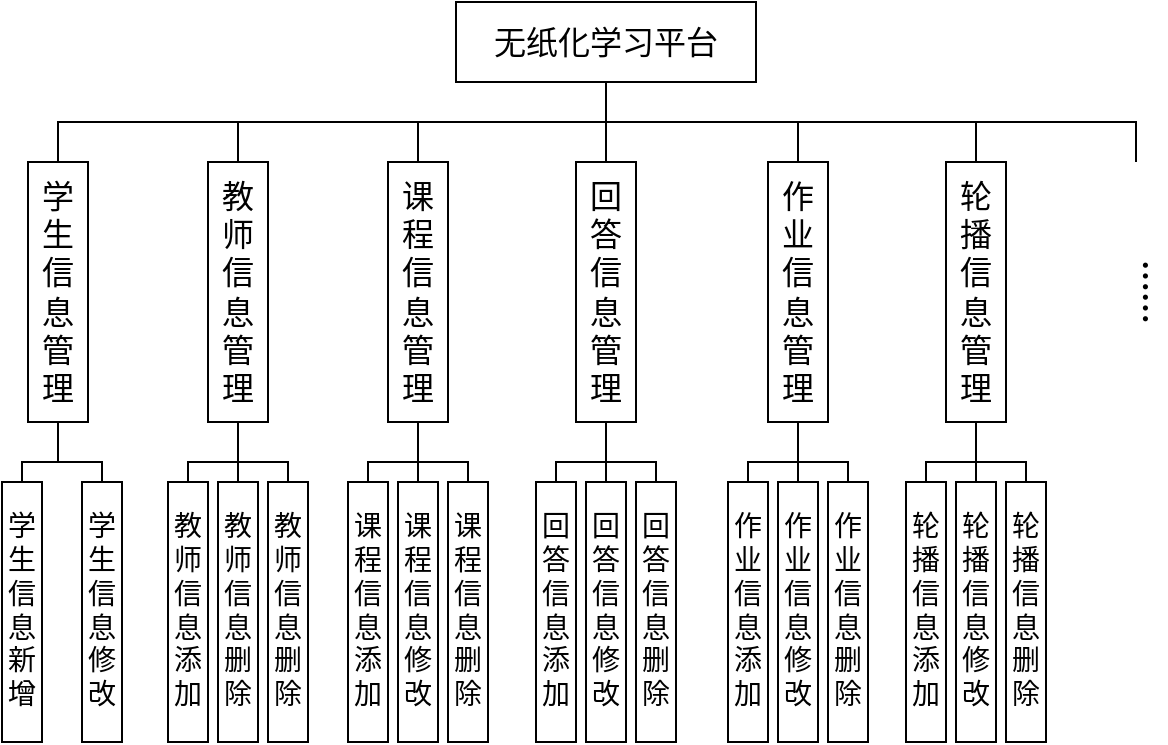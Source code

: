 <mxfile version="18.0.2" type="github">
  <diagram id="XVO9AAxLQijC5iL2iSVY" name="第 1 页">
    <mxGraphModel dx="1185" dy="588" grid="1" gridSize="10" guides="1" tooltips="1" connect="1" arrows="1" fold="1" page="1" pageScale="1" pageWidth="827" pageHeight="1169" math="0" shadow="0">
      <root>
        <mxCell id="0" />
        <mxCell id="1" parent="0" />
        <mxCell id="rA-lsOS7G83opefxdlpn-10" style="edgeStyle=orthogonalEdgeStyle;rounded=0;orthogonalLoop=1;jettySize=auto;html=1;entryX=0.5;entryY=0;entryDx=0;entryDy=0;fontSize=16;endArrow=none;endFill=0;fontFamily=宋体;" edge="1" parent="1" source="rA-lsOS7G83opefxdlpn-1" target="rA-lsOS7G83opefxdlpn-2">
          <mxGeometry relative="1" as="geometry">
            <Array as="points">
              <mxPoint x="429" y="200" />
              <mxPoint x="155" y="200" />
            </Array>
          </mxGeometry>
        </mxCell>
        <mxCell id="rA-lsOS7G83opefxdlpn-60" style="edgeStyle=orthogonalEdgeStyle;rounded=0;orthogonalLoop=1;jettySize=auto;html=1;fontFamily=宋体;fontSize=14;endArrow=none;endFill=0;" edge="1" parent="1" source="rA-lsOS7G83opefxdlpn-1" target="rA-lsOS7G83opefxdlpn-5">
          <mxGeometry relative="1" as="geometry" />
        </mxCell>
        <mxCell id="rA-lsOS7G83opefxdlpn-62" style="edgeStyle=orthogonalEdgeStyle;rounded=0;orthogonalLoop=1;jettySize=auto;html=1;entryX=0.25;entryY=0;entryDx=0;entryDy=0;fontFamily=宋体;fontSize=14;endArrow=none;endFill=0;" edge="1" parent="1" source="rA-lsOS7G83opefxdlpn-1" target="rA-lsOS7G83opefxdlpn-4">
          <mxGeometry relative="1" as="geometry">
            <Array as="points">
              <mxPoint x="429" y="200" />
              <mxPoint x="335" y="200" />
              <mxPoint x="335" y="220" />
            </Array>
          </mxGeometry>
        </mxCell>
        <mxCell id="rA-lsOS7G83opefxdlpn-63" style="edgeStyle=orthogonalEdgeStyle;rounded=0;orthogonalLoop=1;jettySize=auto;html=1;entryX=0.5;entryY=0;entryDx=0;entryDy=0;fontFamily=宋体;fontSize=14;endArrow=none;endFill=0;" edge="1" parent="1" source="rA-lsOS7G83opefxdlpn-1" target="rA-lsOS7G83opefxdlpn-6">
          <mxGeometry relative="1" as="geometry">
            <Array as="points">
              <mxPoint x="429" y="200" />
              <mxPoint x="525" y="200" />
            </Array>
          </mxGeometry>
        </mxCell>
        <mxCell id="rA-lsOS7G83opefxdlpn-64" style="edgeStyle=orthogonalEdgeStyle;rounded=0;orthogonalLoop=1;jettySize=auto;html=1;entryX=0.5;entryY=0;entryDx=0;entryDy=0;fontFamily=宋体;fontSize=14;endArrow=none;endFill=0;" edge="1" parent="1" source="rA-lsOS7G83opefxdlpn-1" target="rA-lsOS7G83opefxdlpn-7">
          <mxGeometry relative="1" as="geometry">
            <Array as="points">
              <mxPoint x="429" y="200" />
              <mxPoint x="614" y="200" />
            </Array>
          </mxGeometry>
        </mxCell>
        <mxCell id="rA-lsOS7G83opefxdlpn-65" style="edgeStyle=orthogonalEdgeStyle;rounded=0;orthogonalLoop=1;jettySize=auto;html=1;fontFamily=宋体;fontSize=14;endArrow=none;endFill=0;" edge="1" parent="1" source="rA-lsOS7G83opefxdlpn-1" target="rA-lsOS7G83opefxdlpn-9">
          <mxGeometry relative="1" as="geometry">
            <Array as="points">
              <mxPoint x="429" y="200" />
              <mxPoint x="694" y="200" />
            </Array>
          </mxGeometry>
        </mxCell>
        <mxCell id="rA-lsOS7G83opefxdlpn-66" style="edgeStyle=orthogonalEdgeStyle;rounded=0;orthogonalLoop=1;jettySize=auto;html=1;fontFamily=宋体;fontSize=14;endArrow=none;endFill=0;" edge="1" parent="1" source="rA-lsOS7G83opefxdlpn-1" target="rA-lsOS7G83opefxdlpn-3">
          <mxGeometry relative="1" as="geometry">
            <Array as="points">
              <mxPoint x="429" y="200" />
              <mxPoint x="245" y="200" />
            </Array>
          </mxGeometry>
        </mxCell>
        <mxCell id="rA-lsOS7G83opefxdlpn-1" value="无纸化学习平台" style="rounded=0;whiteSpace=wrap;html=1;fontSize=16;fontFamily=宋体;" vertex="1" parent="1">
          <mxGeometry x="354" y="140" width="150" height="40" as="geometry" />
        </mxCell>
        <mxCell id="rA-lsOS7G83opefxdlpn-20" style="edgeStyle=orthogonalEdgeStyle;rounded=0;orthogonalLoop=1;jettySize=auto;html=1;fontSize=14;endArrow=none;endFill=0;fontFamily=宋体;" edge="1" parent="1" source="rA-lsOS7G83opefxdlpn-2" target="rA-lsOS7G83opefxdlpn-18">
          <mxGeometry relative="1" as="geometry" />
        </mxCell>
        <mxCell id="rA-lsOS7G83opefxdlpn-21" style="edgeStyle=orthogonalEdgeStyle;rounded=0;orthogonalLoop=1;jettySize=auto;html=1;entryX=0.5;entryY=0;entryDx=0;entryDy=0;fontSize=14;endArrow=none;endFill=0;fontFamily=宋体;" edge="1" parent="1" source="rA-lsOS7G83opefxdlpn-2" target="rA-lsOS7G83opefxdlpn-19">
          <mxGeometry relative="1" as="geometry" />
        </mxCell>
        <mxCell id="rA-lsOS7G83opefxdlpn-2" value="学生信息管理" style="rounded=0;whiteSpace=wrap;html=1;glass=0;sketch=0;horizontal=1;fontSize=16;fontFamily=宋体;" vertex="1" parent="1">
          <mxGeometry x="140" y="220" width="30" height="130" as="geometry" />
        </mxCell>
        <mxCell id="rA-lsOS7G83opefxdlpn-25" style="edgeStyle=orthogonalEdgeStyle;rounded=0;orthogonalLoop=1;jettySize=auto;html=1;fontSize=14;endArrow=none;endFill=0;fontFamily=宋体;" edge="1" parent="1" source="rA-lsOS7G83opefxdlpn-3" target="rA-lsOS7G83opefxdlpn-22">
          <mxGeometry relative="1" as="geometry" />
        </mxCell>
        <mxCell id="rA-lsOS7G83opefxdlpn-26" style="edgeStyle=orthogonalEdgeStyle;rounded=0;orthogonalLoop=1;jettySize=auto;html=1;entryX=0.5;entryY=0;entryDx=0;entryDy=0;fontSize=14;endArrow=none;endFill=0;fontFamily=宋体;" edge="1" parent="1" source="rA-lsOS7G83opefxdlpn-3" target="rA-lsOS7G83opefxdlpn-23">
          <mxGeometry relative="1" as="geometry" />
        </mxCell>
        <mxCell id="rA-lsOS7G83opefxdlpn-27" style="edgeStyle=orthogonalEdgeStyle;rounded=0;orthogonalLoop=1;jettySize=auto;html=1;entryX=0.5;entryY=0;entryDx=0;entryDy=0;fontSize=14;endArrow=none;endFill=0;fontFamily=宋体;" edge="1" parent="1" source="rA-lsOS7G83opefxdlpn-3" target="rA-lsOS7G83opefxdlpn-24">
          <mxGeometry relative="1" as="geometry" />
        </mxCell>
        <mxCell id="rA-lsOS7G83opefxdlpn-3" value="教师信息管理" style="rounded=0;whiteSpace=wrap;html=1;glass=0;sketch=0;horizontal=1;fontSize=16;fontFamily=宋体;" vertex="1" parent="1">
          <mxGeometry x="230" y="220" width="30" height="130" as="geometry" />
        </mxCell>
        <mxCell id="rA-lsOS7G83opefxdlpn-31" style="edgeStyle=orthogonalEdgeStyle;rounded=0;orthogonalLoop=1;jettySize=auto;html=1;entryX=0.5;entryY=0;entryDx=0;entryDy=0;fontSize=14;endArrow=none;endFill=0;fontFamily=宋体;" edge="1" parent="1" source="rA-lsOS7G83opefxdlpn-4" target="rA-lsOS7G83opefxdlpn-28">
          <mxGeometry relative="1" as="geometry" />
        </mxCell>
        <mxCell id="rA-lsOS7G83opefxdlpn-32" style="edgeStyle=orthogonalEdgeStyle;rounded=0;orthogonalLoop=1;jettySize=auto;html=1;fontSize=14;endArrow=none;endFill=0;fontFamily=宋体;" edge="1" parent="1" source="rA-lsOS7G83opefxdlpn-4" target="rA-lsOS7G83opefxdlpn-29">
          <mxGeometry relative="1" as="geometry" />
        </mxCell>
        <mxCell id="rA-lsOS7G83opefxdlpn-33" style="edgeStyle=orthogonalEdgeStyle;rounded=0;orthogonalLoop=1;jettySize=auto;html=1;fontSize=14;endArrow=none;endFill=0;fontFamily=宋体;" edge="1" parent="1" source="rA-lsOS7G83opefxdlpn-4" target="rA-lsOS7G83opefxdlpn-30">
          <mxGeometry relative="1" as="geometry" />
        </mxCell>
        <mxCell id="rA-lsOS7G83opefxdlpn-4" value="课程信息管理" style="rounded=0;whiteSpace=wrap;html=1;glass=0;sketch=0;horizontal=1;fontSize=16;fontFamily=宋体;" vertex="1" parent="1">
          <mxGeometry x="320" y="220" width="30" height="130" as="geometry" />
        </mxCell>
        <mxCell id="rA-lsOS7G83opefxdlpn-39" style="edgeStyle=orthogonalEdgeStyle;rounded=0;orthogonalLoop=1;jettySize=auto;html=1;fontSize=14;endArrow=none;endFill=0;fontFamily=宋体;" edge="1" parent="1" source="rA-lsOS7G83opefxdlpn-5" target="rA-lsOS7G83opefxdlpn-34">
          <mxGeometry relative="1" as="geometry" />
        </mxCell>
        <mxCell id="rA-lsOS7G83opefxdlpn-40" style="edgeStyle=orthogonalEdgeStyle;rounded=0;orthogonalLoop=1;jettySize=auto;html=1;fontSize=14;endArrow=none;endFill=0;fontFamily=宋体;" edge="1" parent="1" source="rA-lsOS7G83opefxdlpn-5" target="rA-lsOS7G83opefxdlpn-36">
          <mxGeometry relative="1" as="geometry" />
        </mxCell>
        <mxCell id="rA-lsOS7G83opefxdlpn-41" style="edgeStyle=orthogonalEdgeStyle;rounded=0;orthogonalLoop=1;jettySize=auto;html=1;entryX=0.5;entryY=0;entryDx=0;entryDy=0;fontSize=14;endArrow=none;endFill=0;fontFamily=宋体;" edge="1" parent="1" source="rA-lsOS7G83opefxdlpn-5" target="rA-lsOS7G83opefxdlpn-37">
          <mxGeometry relative="1" as="geometry" />
        </mxCell>
        <mxCell id="rA-lsOS7G83opefxdlpn-5" value="回答信息管理" style="rounded=0;whiteSpace=wrap;html=1;glass=0;sketch=0;horizontal=1;fontSize=16;fontFamily=宋体;" vertex="1" parent="1">
          <mxGeometry x="414" y="220" width="30" height="130" as="geometry" />
        </mxCell>
        <mxCell id="rA-lsOS7G83opefxdlpn-45" style="edgeStyle=orthogonalEdgeStyle;rounded=0;orthogonalLoop=1;jettySize=auto;html=1;fontSize=14;endArrow=none;endFill=0;fontFamily=宋体;" edge="1" parent="1" source="rA-lsOS7G83opefxdlpn-6" target="rA-lsOS7G83opefxdlpn-43">
          <mxGeometry relative="1" as="geometry" />
        </mxCell>
        <mxCell id="rA-lsOS7G83opefxdlpn-46" style="edgeStyle=orthogonalEdgeStyle;rounded=0;orthogonalLoop=1;jettySize=auto;html=1;entryX=0.5;entryY=0;entryDx=0;entryDy=0;fontSize=14;endArrow=none;endFill=0;fontFamily=宋体;" edge="1" parent="1" source="rA-lsOS7G83opefxdlpn-6" target="rA-lsOS7G83opefxdlpn-42">
          <mxGeometry relative="1" as="geometry" />
        </mxCell>
        <mxCell id="rA-lsOS7G83opefxdlpn-47" style="edgeStyle=orthogonalEdgeStyle;rounded=0;orthogonalLoop=1;jettySize=auto;html=1;entryX=0.5;entryY=0;entryDx=0;entryDy=0;fontSize=14;endArrow=none;endFill=0;fontFamily=宋体;" edge="1" parent="1" source="rA-lsOS7G83opefxdlpn-6" target="rA-lsOS7G83opefxdlpn-44">
          <mxGeometry relative="1" as="geometry" />
        </mxCell>
        <mxCell id="rA-lsOS7G83opefxdlpn-6" value="作业信息管理" style="rounded=0;whiteSpace=wrap;html=1;glass=0;sketch=0;horizontal=1;fontSize=16;fontFamily=宋体;" vertex="1" parent="1">
          <mxGeometry x="510" y="220" width="30" height="130" as="geometry" />
        </mxCell>
        <mxCell id="rA-lsOS7G83opefxdlpn-51" style="edgeStyle=orthogonalEdgeStyle;rounded=0;orthogonalLoop=1;jettySize=auto;html=1;entryX=0.5;entryY=0;entryDx=0;entryDy=0;fontSize=14;endArrow=none;endFill=0;fontFamily=宋体;" edge="1" parent="1" source="rA-lsOS7G83opefxdlpn-7" target="rA-lsOS7G83opefxdlpn-48">
          <mxGeometry relative="1" as="geometry" />
        </mxCell>
        <mxCell id="rA-lsOS7G83opefxdlpn-52" style="edgeStyle=orthogonalEdgeStyle;rounded=0;orthogonalLoop=1;jettySize=auto;html=1;fontSize=14;endArrow=none;endFill=0;fontFamily=宋体;" edge="1" parent="1" source="rA-lsOS7G83opefxdlpn-7" target="rA-lsOS7G83opefxdlpn-49">
          <mxGeometry relative="1" as="geometry" />
        </mxCell>
        <mxCell id="rA-lsOS7G83opefxdlpn-53" style="edgeStyle=orthogonalEdgeStyle;rounded=0;orthogonalLoop=1;jettySize=auto;html=1;fontSize=14;endArrow=none;endFill=0;fontFamily=宋体;" edge="1" parent="1" source="rA-lsOS7G83opefxdlpn-7" target="rA-lsOS7G83opefxdlpn-50">
          <mxGeometry relative="1" as="geometry" />
        </mxCell>
        <mxCell id="rA-lsOS7G83opefxdlpn-7" value="轮播信息管理" style="rounded=0;whiteSpace=wrap;html=1;glass=0;sketch=0;horizontal=1;fontSize=16;fontFamily=宋体;" vertex="1" parent="1">
          <mxGeometry x="599" y="220" width="30" height="130" as="geometry" />
        </mxCell>
        <mxCell id="rA-lsOS7G83opefxdlpn-9" value="……" style="text;html=1;strokeColor=none;fillColor=none;align=center;verticalAlign=middle;whiteSpace=wrap;rounded=0;glass=0;sketch=0;fontSize=16;fontStyle=1;horizontal=0;fontFamily=宋体;" vertex="1" parent="1">
          <mxGeometry x="679" y="220" width="30" height="130" as="geometry" />
        </mxCell>
        <mxCell id="rA-lsOS7G83opefxdlpn-18" value="学生信息新增" style="rounded=0;whiteSpace=wrap;html=1;glass=0;sketch=0;fontSize=14;fontFamily=宋体;" vertex="1" parent="1">
          <mxGeometry x="127" y="380" width="20" height="130" as="geometry" />
        </mxCell>
        <mxCell id="rA-lsOS7G83opefxdlpn-19" value="学生信息修改" style="rounded=0;whiteSpace=wrap;html=1;glass=0;sketch=0;fontSize=14;fontFamily=宋体;" vertex="1" parent="1">
          <mxGeometry x="167" y="380" width="20" height="130" as="geometry" />
        </mxCell>
        <mxCell id="rA-lsOS7G83opefxdlpn-22" value="教师信息添加" style="rounded=0;whiteSpace=wrap;html=1;glass=0;sketch=0;fontSize=14;fontFamily=宋体;" vertex="1" parent="1">
          <mxGeometry x="210" y="380" width="20" height="130" as="geometry" />
        </mxCell>
        <mxCell id="rA-lsOS7G83opefxdlpn-23" value="教师信息删除" style="rounded=0;whiteSpace=wrap;html=1;glass=0;sketch=0;fontSize=14;fontFamily=宋体;" vertex="1" parent="1">
          <mxGeometry x="235" y="380" width="20" height="130" as="geometry" />
        </mxCell>
        <mxCell id="rA-lsOS7G83opefxdlpn-24" value="教师信息删除" style="rounded=0;whiteSpace=wrap;html=1;glass=0;sketch=0;fontSize=14;fontFamily=宋体;" vertex="1" parent="1">
          <mxGeometry x="260" y="380" width="20" height="130" as="geometry" />
        </mxCell>
        <mxCell id="rA-lsOS7G83opefxdlpn-28" value="课程信息添加" style="rounded=0;whiteSpace=wrap;html=1;glass=0;sketch=0;fontSize=14;fontFamily=宋体;" vertex="1" parent="1">
          <mxGeometry x="300" y="380" width="20" height="130" as="geometry" />
        </mxCell>
        <mxCell id="rA-lsOS7G83opefxdlpn-29" value="课程信息修改" style="rounded=0;whiteSpace=wrap;html=1;glass=0;sketch=0;fontSize=14;fontFamily=宋体;" vertex="1" parent="1">
          <mxGeometry x="325" y="380" width="20" height="130" as="geometry" />
        </mxCell>
        <mxCell id="rA-lsOS7G83opefxdlpn-30" value="课程信息删除" style="rounded=0;whiteSpace=wrap;html=1;glass=0;sketch=0;fontSize=14;fontFamily=宋体;" vertex="1" parent="1">
          <mxGeometry x="350" y="380" width="20" height="130" as="geometry" />
        </mxCell>
        <mxCell id="rA-lsOS7G83opefxdlpn-34" value="回答信息添加" style="rounded=0;whiteSpace=wrap;html=1;glass=0;sketch=0;fontSize=14;fontFamily=宋体;" vertex="1" parent="1">
          <mxGeometry x="394" y="380" width="20" height="130" as="geometry" />
        </mxCell>
        <mxCell id="rA-lsOS7G83opefxdlpn-36" value="回答信息修改" style="rounded=0;whiteSpace=wrap;html=1;glass=0;sketch=0;fontSize=14;fontFamily=宋体;" vertex="1" parent="1">
          <mxGeometry x="419" y="380" width="20" height="130" as="geometry" />
        </mxCell>
        <mxCell id="rA-lsOS7G83opefxdlpn-37" value="回答信息删除" style="rounded=0;whiteSpace=wrap;html=1;glass=0;sketch=0;fontSize=14;fontFamily=宋体;" vertex="1" parent="1">
          <mxGeometry x="444" y="380" width="20" height="130" as="geometry" />
        </mxCell>
        <mxCell id="rA-lsOS7G83opefxdlpn-42" value="作业信息添加" style="rounded=0;whiteSpace=wrap;html=1;glass=0;sketch=0;fontSize=14;fontFamily=宋体;" vertex="1" parent="1">
          <mxGeometry x="490" y="380" width="20" height="130" as="geometry" />
        </mxCell>
        <mxCell id="rA-lsOS7G83opefxdlpn-43" value="作业信息修改" style="rounded=0;whiteSpace=wrap;html=1;glass=0;sketch=0;fontSize=14;fontFamily=宋体;" vertex="1" parent="1">
          <mxGeometry x="515" y="380" width="20" height="130" as="geometry" />
        </mxCell>
        <mxCell id="rA-lsOS7G83opefxdlpn-44" value="作业信息删除" style="rounded=0;whiteSpace=wrap;html=1;glass=0;sketch=0;fontSize=14;fontFamily=宋体;" vertex="1" parent="1">
          <mxGeometry x="540" y="380" width="20" height="130" as="geometry" />
        </mxCell>
        <mxCell id="rA-lsOS7G83opefxdlpn-48" value="轮播信息添加" style="rounded=0;whiteSpace=wrap;html=1;glass=0;sketch=0;fontSize=14;fontFamily=宋体;" vertex="1" parent="1">
          <mxGeometry x="579" y="380" width="20" height="130" as="geometry" />
        </mxCell>
        <mxCell id="rA-lsOS7G83opefxdlpn-49" value="轮播信息修改" style="rounded=0;whiteSpace=wrap;html=1;glass=0;sketch=0;fontSize=14;fontFamily=宋体;" vertex="1" parent="1">
          <mxGeometry x="604" y="380" width="20" height="130" as="geometry" />
        </mxCell>
        <mxCell id="rA-lsOS7G83opefxdlpn-50" value="轮播信息删除" style="rounded=0;whiteSpace=wrap;html=1;glass=0;sketch=0;fontSize=14;fontFamily=宋体;" vertex="1" parent="1">
          <mxGeometry x="629" y="380" width="20" height="130" as="geometry" />
        </mxCell>
      </root>
    </mxGraphModel>
  </diagram>
</mxfile>
